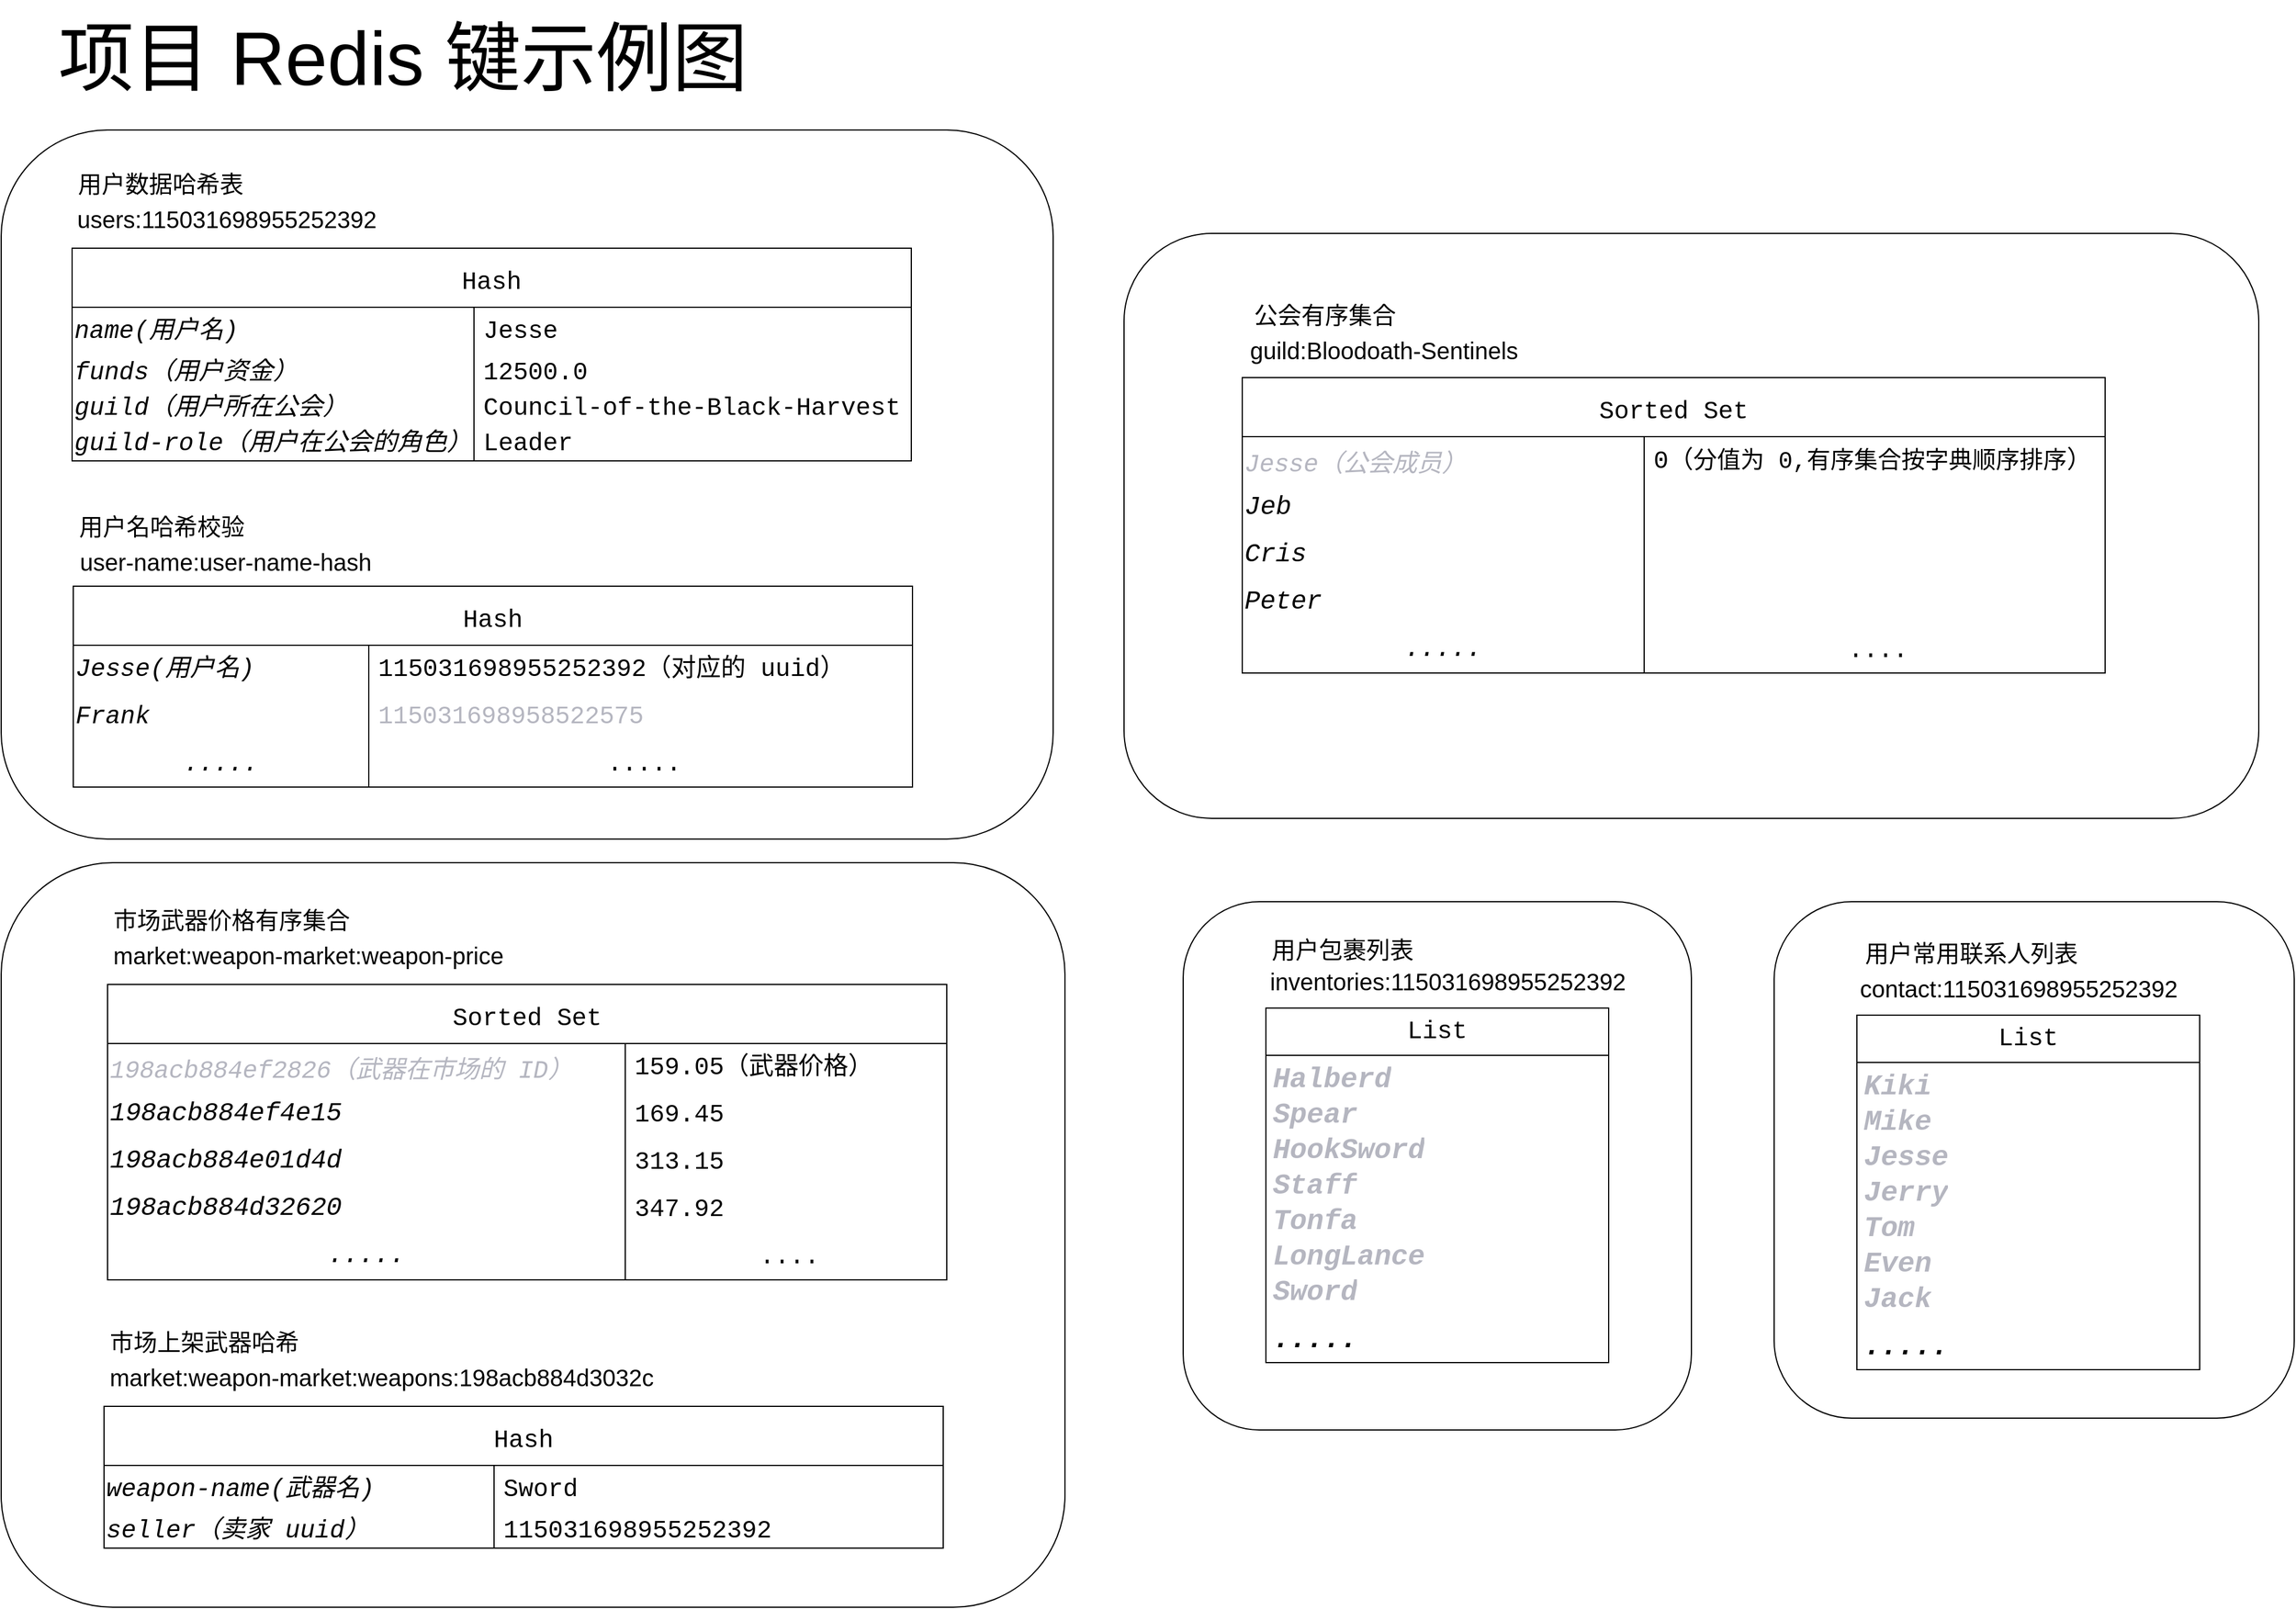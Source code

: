 <mxfile>
    <diagram id="uUU3kvaCH3wNbrKZMrSv" name="第 1 页">
        <mxGraphModel dx="2772" dy="1650" grid="1" gridSize="10" guides="1" tooltips="1" connect="1" arrows="1" fold="1" page="1" pageScale="1" pageWidth="827" pageHeight="1169" math="0" shadow="0">
            <root>
                <mxCell id="0"/>
                <mxCell id="1" parent="0"/>
                <mxCell id="138" value="" style="rounded=1;whiteSpace=wrap;html=1;" vertex="1" parent="1">
                    <mxGeometry x="1280" y="717.5" width="960" height="495" as="geometry"/>
                </mxCell>
                <mxCell id="91" value="" style="rounded=1;whiteSpace=wrap;html=1;" parent="1" vertex="1">
                    <mxGeometry x="1330" y="1283" width="430" height="447" as="geometry"/>
                </mxCell>
                <mxCell id="85" value="" style="rounded=1;whiteSpace=wrap;html=1;" parent="1" vertex="1">
                    <mxGeometry x="330" y="1250" width="900" height="630" as="geometry"/>
                </mxCell>
                <mxCell id="84" value="" style="rounded=1;whiteSpace=wrap;html=1;" parent="1" vertex="1">
                    <mxGeometry x="330" y="630" width="890" height="600" as="geometry"/>
                </mxCell>
                <mxCell id="2" value="&amp;nbsp;" style="text;html=1;align=center;verticalAlign=middle;whiteSpace=wrap;rounded=0;" parent="1" vertex="1">
                    <mxGeometry x="510" y="610" width="60" height="30" as="geometry"/>
                </mxCell>
                <mxCell id="3" value="&lt;font style=&quot;font-size: 64px;&quot;&gt;项目 Redis 键示例图&lt;/font&gt;" style="text;html=1;align=center;verticalAlign=middle;whiteSpace=wrap;rounded=0;" parent="1" vertex="1">
                    <mxGeometry x="360" y="520" width="620" height="100" as="geometry"/>
                </mxCell>
                <mxCell id="5" value="Hash" style="shape=table;startSize=50;container=1;collapsible=0;childLayout=tableLayout;fixedRows=1;rowLines=0;fontStyle=0;strokeColor=default;fontSize=21;shadow=0;swimlaneFillColor=none;fontFamily=Courier New;" parent="1" vertex="1">
                    <mxGeometry x="390" y="730" width="710" height="180" as="geometry"/>
                </mxCell>
                <mxCell id="6" value="" style="shape=tableRow;horizontal=0;startSize=0;swimlaneHead=0;swimlaneBody=0;top=0;left=0;bottom=0;right=0;collapsible=0;dropTarget=0;fillColor=none;points=[[0,0.5],[1,0.5]];portConstraint=eastwest;strokeColor=inherit;fontSize=21;shadow=0;swimlaneFillColor=none;fontFamily=Courier New;" parent="5" vertex="1">
                    <mxGeometry y="50" width="710" height="40" as="geometry"/>
                </mxCell>
                <mxCell id="7" value="name(用户名)" style="shape=partialRectangle;html=1;whiteSpace=wrap;connectable=0;fillColor=none;top=0;left=0;bottom=0;right=0;overflow=hidden;pointerEvents=1;strokeColor=inherit;fontSize=21;shadow=0;swimlaneFillColor=none;fontFamily=Courier New;align=left;fontStyle=2" parent="6" vertex="1">
                    <mxGeometry width="340" height="40" as="geometry">
                        <mxRectangle width="340" height="40" as="alternateBounds"/>
                    </mxGeometry>
                </mxCell>
                <mxCell id="8" value="Jesse" style="shape=partialRectangle;html=1;whiteSpace=wrap;connectable=0;fillColor=none;top=0;left=0;bottom=0;right=0;align=left;spacingLeft=6;overflow=hidden;strokeColor=inherit;fontSize=21;shadow=0;swimlaneFillColor=none;fontFamily=Courier New;" parent="6" vertex="1">
                    <mxGeometry x="340" width="370" height="40" as="geometry">
                        <mxRectangle width="370" height="40" as="alternateBounds"/>
                    </mxGeometry>
                </mxCell>
                <mxCell id="9" value="" style="shape=tableRow;horizontal=0;startSize=0;swimlaneHead=0;swimlaneBody=0;top=0;left=0;bottom=0;right=0;collapsible=0;dropTarget=0;fillColor=none;points=[[0,0.5],[1,0.5]];portConstraint=eastwest;strokeColor=inherit;fontSize=21;shadow=0;swimlaneFillColor=none;fontFamily=Courier New;" parent="5" vertex="1">
                    <mxGeometry y="90" width="710" height="30" as="geometry"/>
                </mxCell>
                <mxCell id="10" value="funds（用户资金）" style="shape=partialRectangle;html=1;whiteSpace=wrap;connectable=0;fillColor=none;top=0;left=0;bottom=0;right=0;overflow=hidden;strokeColor=inherit;fontSize=21;shadow=0;swimlaneFillColor=none;fontFamily=Courier New;align=left;fontStyle=2" parent="9" vertex="1">
                    <mxGeometry width="340" height="30" as="geometry">
                        <mxRectangle width="340" height="30" as="alternateBounds"/>
                    </mxGeometry>
                </mxCell>
                <mxCell id="11" value="12500.0" style="shape=partialRectangle;html=1;whiteSpace=wrap;connectable=0;fillColor=none;top=0;left=0;bottom=0;right=0;align=left;spacingLeft=6;overflow=hidden;strokeColor=inherit;fontSize=21;shadow=0;swimlaneFillColor=none;fontFamily=Courier New;" parent="9" vertex="1">
                    <mxGeometry x="340" width="370" height="30" as="geometry">
                        <mxRectangle width="370" height="30" as="alternateBounds"/>
                    </mxGeometry>
                </mxCell>
                <mxCell id="12" value="" style="shape=tableRow;horizontal=0;startSize=0;swimlaneHead=0;swimlaneBody=0;top=0;left=0;bottom=0;right=0;collapsible=0;dropTarget=0;fillColor=none;points=[[0,0.5],[1,0.5]];portConstraint=eastwest;strokeColor=inherit;fontSize=21;shadow=0;swimlaneFillColor=none;fontFamily=Courier New;" parent="5" vertex="1">
                    <mxGeometry y="120" width="710" height="30" as="geometry"/>
                </mxCell>
                <mxCell id="13" value="guild（用户所在公会）" style="shape=partialRectangle;html=1;whiteSpace=wrap;connectable=0;fillColor=none;top=0;left=0;bottom=0;right=0;overflow=hidden;strokeColor=inherit;fontSize=21;shadow=0;swimlaneFillColor=none;fontFamily=Courier New;align=left;fontStyle=2" parent="12" vertex="1">
                    <mxGeometry width="340" height="30" as="geometry">
                        <mxRectangle width="340" height="30" as="alternateBounds"/>
                    </mxGeometry>
                </mxCell>
                <mxCell id="14" value="Council-of-the-Black-Harvest" style="shape=partialRectangle;html=1;whiteSpace=wrap;connectable=0;fillColor=none;top=0;left=0;bottom=0;right=0;align=left;spacingLeft=6;overflow=hidden;strokeColor=inherit;fontSize=21;shadow=0;swimlaneFillColor=none;fontFamily=Courier New;" parent="12" vertex="1">
                    <mxGeometry x="340" width="370" height="30" as="geometry">
                        <mxRectangle width="370" height="30" as="alternateBounds"/>
                    </mxGeometry>
                </mxCell>
                <mxCell id="30" value="" style="shape=tableRow;horizontal=0;startSize=0;swimlaneHead=0;swimlaneBody=0;top=0;left=0;bottom=0;right=0;collapsible=0;dropTarget=0;fillColor=none;points=[[0,0.5],[1,0.5]];portConstraint=eastwest;strokeColor=inherit;fontSize=21;shadow=0;swimlaneFillColor=none;fontFamily=Courier New;" parent="5" vertex="1">
                    <mxGeometry y="150" width="710" height="30" as="geometry"/>
                </mxCell>
                <mxCell id="31" value="guild-role（用户在公会的角色）" style="shape=partialRectangle;html=1;whiteSpace=wrap;connectable=0;fillColor=none;top=0;left=0;bottom=0;right=0;overflow=hidden;strokeColor=inherit;fontSize=21;shadow=0;swimlaneFillColor=none;fontFamily=Courier New;align=left;fontStyle=2" parent="30" vertex="1">
                    <mxGeometry width="340" height="30" as="geometry">
                        <mxRectangle width="340" height="30" as="alternateBounds"/>
                    </mxGeometry>
                </mxCell>
                <mxCell id="32" value="Leader" style="shape=partialRectangle;html=1;whiteSpace=wrap;connectable=0;fillColor=none;top=0;left=0;bottom=0;right=0;align=left;spacingLeft=6;overflow=hidden;strokeColor=inherit;fontSize=21;shadow=0;swimlaneFillColor=none;fontFamily=Courier New;" parent="30" vertex="1">
                    <mxGeometry x="340" width="370" height="30" as="geometry">
                        <mxRectangle width="370" height="30" as="alternateBounds"/>
                    </mxGeometry>
                </mxCell>
                <mxCell id="15" value="&lt;font&gt;users:115031698955252392&lt;/font&gt;" style="text;html=1;align=center;verticalAlign=middle;whiteSpace=wrap;rounded=0;labelBackgroundColor=none;fontColor=light-dark(#000000,#FFFFFF);fontSize=20;" parent="1" vertex="1">
                    <mxGeometry x="391" y="690" width="260" height="30" as="geometry"/>
                </mxCell>
                <mxCell id="33" value="&lt;font&gt;用户数据哈希表&lt;/font&gt;" style="text;html=1;align=center;verticalAlign=middle;whiteSpace=wrap;rounded=0;labelBackgroundColor=none;fontColor=light-dark(#000000,#FFFFFF);fontSize=20;" parent="1" vertex="1">
                    <mxGeometry x="390" y="660" width="150" height="30" as="geometry"/>
                </mxCell>
                <mxCell id="34" value="&lt;font&gt;用户名哈希校验&lt;/font&gt;" style="text;html=1;align=center;verticalAlign=middle;whiteSpace=wrap;rounded=0;labelBackgroundColor=none;fontColor=light-dark(#000000,#FFFFFF);fontSize=20;" parent="1" vertex="1">
                    <mxGeometry x="391" y="950" width="150" height="30" as="geometry"/>
                </mxCell>
                <mxCell id="35" value="&lt;font&gt;user-name:user-name-hash&lt;/font&gt;" style="text;html=1;align=center;verticalAlign=middle;whiteSpace=wrap;rounded=0;labelBackgroundColor=none;fontColor=light-dark(#000000,#FFFFFF);fontSize=20;" parent="1" vertex="1">
                    <mxGeometry x="390" y="980" width="260" height="30" as="geometry"/>
                </mxCell>
                <mxCell id="36" value="Hash" style="shape=table;startSize=50;container=1;collapsible=0;childLayout=tableLayout;fixedRows=1;rowLines=0;fontStyle=0;strokeColor=default;fontSize=21;shadow=0;swimlaneFillColor=none;fontFamily=Courier New;" parent="1" vertex="1">
                    <mxGeometry x="391" y="1016" width="710" height="170" as="geometry"/>
                </mxCell>
                <mxCell id="37" value="" style="shape=tableRow;horizontal=0;startSize=0;swimlaneHead=0;swimlaneBody=0;top=0;left=0;bottom=0;right=0;collapsible=0;dropTarget=0;fillColor=none;points=[[0,0.5],[1,0.5]];portConstraint=eastwest;strokeColor=inherit;fontSize=21;shadow=0;swimlaneFillColor=none;fontFamily=Courier New;" parent="36" vertex="1">
                    <mxGeometry y="50" width="710" height="40" as="geometry"/>
                </mxCell>
                <mxCell id="38" value="Jesse(用户名)" style="shape=partialRectangle;html=1;whiteSpace=wrap;connectable=0;fillColor=none;top=0;left=0;bottom=0;right=0;overflow=hidden;pointerEvents=1;strokeColor=inherit;fontSize=21;shadow=0;swimlaneFillColor=none;fontFamily=Courier New;align=left;fontStyle=2" parent="37" vertex="1">
                    <mxGeometry width="250" height="40" as="geometry">
                        <mxRectangle width="250" height="40" as="alternateBounds"/>
                    </mxGeometry>
                </mxCell>
                <mxCell id="39" value="115031698955252392（对应的 uuid）" style="shape=partialRectangle;html=1;whiteSpace=wrap;connectable=0;fillColor=none;top=0;left=0;bottom=0;right=0;align=left;spacingLeft=6;overflow=hidden;strokeColor=inherit;fontSize=21;shadow=0;swimlaneFillColor=none;fontFamily=Courier New;" parent="37" vertex="1">
                    <mxGeometry x="250" width="460" height="40" as="geometry">
                        <mxRectangle width="460" height="40" as="alternateBounds"/>
                    </mxGeometry>
                </mxCell>
                <mxCell id="111" value="" style="shape=tableRow;horizontal=0;startSize=0;swimlaneHead=0;swimlaneBody=0;top=0;left=0;bottom=0;right=0;collapsible=0;dropTarget=0;fillColor=none;points=[[0,0.5],[1,0.5]];portConstraint=eastwest;strokeColor=inherit;fontSize=21;shadow=0;swimlaneFillColor=none;fontFamily=Courier New;" parent="36" vertex="1">
                    <mxGeometry y="90" width="710" height="40" as="geometry"/>
                </mxCell>
                <mxCell id="112" value="Frank" style="shape=partialRectangle;html=1;whiteSpace=wrap;connectable=0;fillColor=none;top=0;left=0;bottom=0;right=0;overflow=hidden;pointerEvents=1;strokeColor=inherit;fontSize=21;shadow=0;swimlaneFillColor=none;fontFamily=Courier New;align=left;fontStyle=2" parent="111" vertex="1">
                    <mxGeometry width="250" height="40" as="geometry">
                        <mxRectangle width="250" height="40" as="alternateBounds"/>
                    </mxGeometry>
                </mxCell>
                <mxCell id="113" value="&lt;span style=&quot;letter-spacing: -0.13px; text-wrap-mode: nowrap;&quot;&gt;&lt;font style=&quot;color: light-dark(rgb(181, 182, 192), rgb(255, 255, 255));&quot;&gt;115031698958522575&lt;/font&gt;&lt;/span&gt;" style="shape=partialRectangle;html=1;whiteSpace=wrap;connectable=0;fillColor=none;top=0;left=0;bottom=0;right=0;align=left;spacingLeft=6;overflow=hidden;strokeColor=inherit;fontSize=21;shadow=0;swimlaneFillColor=none;fontFamily=Courier New;" parent="111" vertex="1">
                    <mxGeometry x="250" width="460" height="40" as="geometry">
                        <mxRectangle width="460" height="40" as="alternateBounds"/>
                    </mxGeometry>
                </mxCell>
                <mxCell id="114" value="" style="shape=tableRow;horizontal=0;startSize=0;swimlaneHead=0;swimlaneBody=0;top=0;left=0;bottom=0;right=0;collapsible=0;dropTarget=0;fillColor=none;points=[[0,0.5],[1,0.5]];portConstraint=eastwest;strokeColor=inherit;fontSize=21;shadow=0;swimlaneFillColor=none;fontFamily=Courier New;" parent="36" vertex="1">
                    <mxGeometry y="130" width="710" height="40" as="geometry"/>
                </mxCell>
                <mxCell id="115" value="....." style="shape=partialRectangle;html=1;whiteSpace=wrap;connectable=0;fillColor=none;top=0;left=0;bottom=0;right=0;overflow=hidden;pointerEvents=1;strokeColor=inherit;fontSize=21;shadow=0;swimlaneFillColor=none;fontFamily=Courier New;align=center;fontStyle=2" parent="114" vertex="1">
                    <mxGeometry width="250" height="40" as="geometry">
                        <mxRectangle width="250" height="40" as="alternateBounds"/>
                    </mxGeometry>
                </mxCell>
                <mxCell id="116" value="&lt;span style=&quot;letter-spacing: -0.13px; text-wrap-mode: nowrap;&quot;&gt;.....&lt;/span&gt;" style="shape=partialRectangle;html=1;whiteSpace=wrap;connectable=0;fillColor=none;top=0;left=0;bottom=0;right=0;align=center;spacingLeft=6;overflow=hidden;strokeColor=inherit;fontSize=21;shadow=0;swimlaneFillColor=none;fontFamily=Courier New;" parent="114" vertex="1">
                    <mxGeometry x="250" width="460" height="40" as="geometry">
                        <mxRectangle width="460" height="40" as="alternateBounds"/>
                    </mxGeometry>
                </mxCell>
                <mxCell id="49" value="&lt;font&gt;市场武器价格有序集合&lt;/font&gt;" style="text;html=1;align=center;verticalAlign=middle;whiteSpace=wrap;rounded=0;fontSize=20;" parent="1" vertex="1">
                    <mxGeometry x="420" y="1283" width="210" height="30" as="geometry"/>
                </mxCell>
                <mxCell id="50" value="Sorted Set" style="shape=table;startSize=50;container=1;collapsible=0;childLayout=tableLayout;fixedRows=1;rowLines=0;fontStyle=0;strokeColor=default;fontSize=21;shadow=0;swimlaneFillColor=none;fontFamily=Courier New;" parent="1" vertex="1">
                    <mxGeometry x="420" y="1353" width="710" height="250" as="geometry"/>
                </mxCell>
                <mxCell id="51" value="" style="shape=tableRow;horizontal=0;startSize=0;swimlaneHead=0;swimlaneBody=0;top=0;left=0;bottom=0;right=0;collapsible=0;dropTarget=0;fillColor=none;points=[[0,0.5],[1,0.5]];portConstraint=eastwest;strokeColor=inherit;fontSize=21;shadow=0;swimlaneFillColor=none;fontFamily=Courier New;fontColor=light-dark(#000000,#FFFFFF);" parent="50" vertex="1">
                    <mxGeometry y="50" width="710" height="40" as="geometry"/>
                </mxCell>
                <mxCell id="52" value="&lt;span style=&quot;letter-spacing: -0.13px; white-space-collapse: break-spaces;&quot;&gt;&lt;font face=&quot;Courier New&quot; style=&quot;line-height: 200%; color: light-dark(rgb(181, 182, 192), rgb(255, 255, 255));&quot;&gt;198acb884ef2826（武器在市场的 ID）&lt;/font&gt;&lt;/span&gt;" style="shape=partialRectangle;html=1;whiteSpace=wrap;connectable=0;fillColor=none;top=0;left=0;bottom=0;right=0;overflow=hidden;pointerEvents=1;strokeColor=inherit;fontSize=21;shadow=0;swimlaneFillColor=none;fontFamily=Courier New;align=left;fontStyle=2" parent="51" vertex="1">
                    <mxGeometry width="438" height="40" as="geometry">
                        <mxRectangle width="438" height="40" as="alternateBounds"/>
                    </mxGeometry>
                </mxCell>
                <mxCell id="53" value="159.05（武器价格）" style="shape=partialRectangle;html=1;whiteSpace=wrap;connectable=0;fillColor=none;top=0;left=0;bottom=0;right=0;align=left;spacingLeft=6;overflow=hidden;strokeColor=inherit;fontSize=21;shadow=0;swimlaneFillColor=none;fontFamily=Courier New;" parent="51" vertex="1">
                    <mxGeometry x="438" width="272" height="40" as="geometry">
                        <mxRectangle width="272" height="40" as="alternateBounds"/>
                    </mxGeometry>
                </mxCell>
                <mxCell id="55" value="" style="shape=tableRow;horizontal=0;startSize=0;swimlaneHead=0;swimlaneBody=0;top=0;left=0;bottom=0;right=0;collapsible=0;dropTarget=0;fillColor=none;points=[[0,0.5],[1,0.5]];portConstraint=eastwest;strokeColor=inherit;fontSize=21;shadow=0;swimlaneFillColor=none;fontFamily=Courier New;" parent="50" vertex="1">
                    <mxGeometry y="90" width="710" height="40" as="geometry"/>
                </mxCell>
                <mxCell id="56" value="&lt;span style=&quot;letter-spacing: -0.13px; text-wrap-mode: nowrap;&quot;&gt;&lt;font style=&quot;color: light-dark(rgb(0, 0, 0), rgb(255, 255, 255));&quot;&gt;198acb884ef4e15&lt;/font&gt;&lt;/span&gt;" style="shape=partialRectangle;html=1;whiteSpace=wrap;connectable=0;fillColor=none;top=0;left=0;bottom=0;right=0;overflow=hidden;pointerEvents=1;strokeColor=inherit;fontSize=22;shadow=0;swimlaneFillColor=none;fontFamily=Courier New;align=left;fontStyle=2;fontColor=light-dark(#000000,#FFFFFF);labelBackgroundColor=none;" parent="55" vertex="1">
                    <mxGeometry width="438" height="40" as="geometry">
                        <mxRectangle width="438" height="40" as="alternateBounds"/>
                    </mxGeometry>
                </mxCell>
                <mxCell id="57" value="169.45" style="shape=partialRectangle;html=1;whiteSpace=wrap;connectable=0;fillColor=none;top=0;left=0;bottom=0;right=0;align=left;spacingLeft=6;overflow=hidden;strokeColor=inherit;fontSize=21;shadow=0;swimlaneFillColor=none;fontFamily=Courier New;" parent="55" vertex="1">
                    <mxGeometry x="438" width="272" height="40" as="geometry">
                        <mxRectangle width="272" height="40" as="alternateBounds"/>
                    </mxGeometry>
                </mxCell>
                <mxCell id="58" value="" style="shape=tableRow;horizontal=0;startSize=0;swimlaneHead=0;swimlaneBody=0;top=0;left=0;bottom=0;right=0;collapsible=0;dropTarget=0;fillColor=none;points=[[0,0.5],[1,0.5]];portConstraint=eastwest;strokeColor=inherit;fontSize=21;shadow=0;swimlaneFillColor=none;fontFamily=Courier New;" parent="50" vertex="1">
                    <mxGeometry y="130" width="710" height="40" as="geometry"/>
                </mxCell>
                <mxCell id="59" value="&lt;span style=&quot;letter-spacing: -0.13px; white-space-collapse: break-spaces;&quot;&gt;&lt;font style=&quot;color: light-dark(rgb(0, 0, 0), rgb(255, 255, 255));&quot;&gt;198acb884e01d4d&lt;/font&gt;&lt;/span&gt;" style="shape=partialRectangle;html=1;whiteSpace=wrap;connectable=0;fillColor=none;top=0;left=0;bottom=0;right=0;overflow=hidden;pointerEvents=1;strokeColor=inherit;fontSize=22;shadow=0;swimlaneFillColor=none;fontFamily=Courier New;align=left;fontStyle=2;fontColor=light-dark(#000000,#FFFFFF);labelBackgroundColor=none;" parent="58" vertex="1">
                    <mxGeometry width="438" height="40" as="geometry">
                        <mxRectangle width="438" height="40" as="alternateBounds"/>
                    </mxGeometry>
                </mxCell>
                <mxCell id="60" value="313.15" style="shape=partialRectangle;html=1;whiteSpace=wrap;connectable=0;fillColor=none;top=0;left=0;bottom=0;right=0;align=left;spacingLeft=6;overflow=hidden;strokeColor=inherit;fontSize=21;shadow=0;swimlaneFillColor=none;fontFamily=Courier New;" parent="58" vertex="1">
                    <mxGeometry x="438" width="272" height="40" as="geometry">
                        <mxRectangle width="272" height="40" as="alternateBounds"/>
                    </mxGeometry>
                </mxCell>
                <mxCell id="61" value="" style="shape=tableRow;horizontal=0;startSize=0;swimlaneHead=0;swimlaneBody=0;top=0;left=0;bottom=0;right=0;collapsible=0;dropTarget=0;fillColor=none;points=[[0,0.5],[1,0.5]];portConstraint=eastwest;strokeColor=inherit;fontSize=21;shadow=0;swimlaneFillColor=none;fontFamily=Courier New;" parent="50" vertex="1">
                    <mxGeometry y="170" width="710" height="40" as="geometry"/>
                </mxCell>
                <mxCell id="62" value="&lt;span style=&quot;letter-spacing: -0.13px; text-wrap-mode: nowrap;&quot;&gt;&lt;font style=&quot;color: light-dark(rgb(0, 0, 0), rgb(255, 255, 255));&quot;&gt;198acb884d32620&lt;/font&gt;&lt;/span&gt;" style="shape=partialRectangle;html=1;whiteSpace=wrap;connectable=0;fillColor=none;top=0;left=0;bottom=0;right=0;overflow=hidden;pointerEvents=1;strokeColor=inherit;fontSize=22;shadow=0;swimlaneFillColor=none;fontFamily=Courier New;align=left;fontStyle=2;fontColor=light-dark(#000000,#FFFFFF);labelBackgroundColor=none;" parent="61" vertex="1">
                    <mxGeometry width="438" height="40" as="geometry">
                        <mxRectangle width="438" height="40" as="alternateBounds"/>
                    </mxGeometry>
                </mxCell>
                <mxCell id="63" value="347.92" style="shape=partialRectangle;html=1;whiteSpace=wrap;connectable=0;fillColor=none;top=0;left=0;bottom=0;right=0;align=left;spacingLeft=6;overflow=hidden;strokeColor=inherit;fontSize=21;shadow=0;swimlaneFillColor=none;fontFamily=Courier New;" parent="61" vertex="1">
                    <mxGeometry x="438" width="272" height="40" as="geometry">
                        <mxRectangle width="272" height="40" as="alternateBounds"/>
                    </mxGeometry>
                </mxCell>
                <mxCell id="106" value="" style="shape=tableRow;horizontal=0;startSize=0;swimlaneHead=0;swimlaneBody=0;top=0;left=0;bottom=0;right=0;collapsible=0;dropTarget=0;fillColor=none;points=[[0,0.5],[1,0.5]];portConstraint=eastwest;strokeColor=inherit;fontSize=21;shadow=0;swimlaneFillColor=none;fontFamily=Courier New;" parent="50" vertex="1">
                    <mxGeometry y="210" width="710" height="40" as="geometry"/>
                </mxCell>
                <mxCell id="107" value="&lt;span style=&quot;letter-spacing: -0.13px; text-wrap-mode: nowrap;&quot;&gt;.....&lt;/span&gt;" style="shape=partialRectangle;html=1;whiteSpace=wrap;connectable=0;fillColor=none;top=0;left=0;bottom=0;right=0;overflow=hidden;pointerEvents=1;strokeColor=inherit;fontSize=22;shadow=0;swimlaneFillColor=none;fontFamily=Courier New;align=center;fontStyle=2;fontColor=light-dark(#000000,#FFFFFF);labelBackgroundColor=none;" parent="106" vertex="1">
                    <mxGeometry width="438" height="40" as="geometry">
                        <mxRectangle width="438" height="40" as="alternateBounds"/>
                    </mxGeometry>
                </mxCell>
                <mxCell id="108" value="...." style="shape=partialRectangle;html=1;whiteSpace=wrap;connectable=0;fillColor=none;top=0;left=0;bottom=0;right=0;align=center;spacingLeft=6;overflow=hidden;strokeColor=inherit;fontSize=21;shadow=0;swimlaneFillColor=none;fontFamily=Courier New;" parent="106" vertex="1">
                    <mxGeometry x="438" width="272" height="40" as="geometry">
                        <mxRectangle width="272" height="40" as="alternateBounds"/>
                    </mxGeometry>
                </mxCell>
                <mxCell id="54" value="&lt;font&gt;market:weapon-market:weapon-price&lt;/font&gt;" style="text;html=1;align=center;verticalAlign=middle;whiteSpace=wrap;rounded=0;fontSize=20;" parent="1" vertex="1">
                    <mxGeometry x="420" y="1313" width="340" height="30" as="geometry"/>
                </mxCell>
                <mxCell id="64" value="&lt;font&gt;市场上架武器哈希&lt;/font&gt;" style="text;html=1;align=center;verticalAlign=middle;whiteSpace=wrap;rounded=0;fontSize=20;" parent="1" vertex="1">
                    <mxGeometry x="417" y="1640" width="170" height="30" as="geometry"/>
                </mxCell>
                <mxCell id="65" value="&lt;font style=&quot;font-size: 20px;&quot;&gt;market:weapon-market:weapons:198acb884d3032c&lt;/font&gt;" style="text;html=1;align=center;verticalAlign=middle;whiteSpace=wrap;rounded=0;" parent="1" vertex="1">
                    <mxGeometry x="417" y="1670" width="470" height="30" as="geometry"/>
                </mxCell>
                <mxCell id="66" value="Hash" style="shape=table;startSize=50;container=1;collapsible=0;childLayout=tableLayout;fixedRows=1;rowLines=0;fontStyle=0;strokeColor=default;fontSize=21;shadow=0;swimlaneFillColor=none;fontFamily=Courier New;" parent="1" vertex="1">
                    <mxGeometry x="417" y="1710" width="710" height="120" as="geometry"/>
                </mxCell>
                <mxCell id="67" value="" style="shape=tableRow;horizontal=0;startSize=0;swimlaneHead=0;swimlaneBody=0;top=0;left=0;bottom=0;right=0;collapsible=0;dropTarget=0;fillColor=none;points=[[0,0.5],[1,0.5]];portConstraint=eastwest;strokeColor=inherit;fontSize=21;shadow=0;swimlaneFillColor=none;fontFamily=Courier New;" parent="66" vertex="1">
                    <mxGeometry y="50" width="710" height="40" as="geometry"/>
                </mxCell>
                <mxCell id="68" value="weapon-name(武器名)" style="shape=partialRectangle;html=1;whiteSpace=wrap;connectable=0;fillColor=none;top=0;left=0;bottom=0;right=0;overflow=hidden;pointerEvents=1;strokeColor=inherit;fontSize=21;shadow=0;swimlaneFillColor=none;fontFamily=Courier New;align=left;fontStyle=2" parent="67" vertex="1">
                    <mxGeometry width="330" height="40" as="geometry">
                        <mxRectangle width="330" height="40" as="alternateBounds"/>
                    </mxGeometry>
                </mxCell>
                <mxCell id="69" value="Sword" style="shape=partialRectangle;html=1;whiteSpace=wrap;connectable=0;fillColor=none;top=0;left=0;bottom=0;right=0;align=left;spacingLeft=6;overflow=hidden;strokeColor=inherit;fontSize=21;shadow=0;swimlaneFillColor=none;fontFamily=Courier New;" parent="67" vertex="1">
                    <mxGeometry x="330" width="380" height="40" as="geometry">
                        <mxRectangle width="380" height="40" as="alternateBounds"/>
                    </mxGeometry>
                </mxCell>
                <mxCell id="70" value="" style="shape=tableRow;horizontal=0;startSize=0;swimlaneHead=0;swimlaneBody=0;top=0;left=0;bottom=0;right=0;collapsible=0;dropTarget=0;fillColor=none;points=[[0,0.5],[1,0.5]];portConstraint=eastwest;strokeColor=inherit;fontSize=21;shadow=0;swimlaneFillColor=none;fontFamily=Courier New;" parent="66" vertex="1">
                    <mxGeometry y="90" width="710" height="30" as="geometry"/>
                </mxCell>
                <mxCell id="71" value="seller（卖家 uuid）" style="shape=partialRectangle;html=1;whiteSpace=wrap;connectable=0;fillColor=none;top=0;left=0;bottom=0;right=0;overflow=hidden;strokeColor=inherit;fontSize=21;shadow=0;swimlaneFillColor=none;fontFamily=Courier New;align=left;fontStyle=2" parent="70" vertex="1">
                    <mxGeometry width="330" height="30" as="geometry">
                        <mxRectangle width="330" height="30" as="alternateBounds"/>
                    </mxGeometry>
                </mxCell>
                <mxCell id="72" value="115031698955252392" style="shape=partialRectangle;html=1;whiteSpace=wrap;connectable=0;fillColor=none;top=0;left=0;bottom=0;right=0;align=left;spacingLeft=6;overflow=hidden;strokeColor=inherit;fontSize=21;shadow=0;swimlaneFillColor=none;fontFamily=Courier New;" parent="70" vertex="1">
                    <mxGeometry x="330" width="380" height="30" as="geometry">
                        <mxRectangle width="380" height="30" as="alternateBounds"/>
                    </mxGeometry>
                </mxCell>
                <mxCell id="79" value="List" style="swimlane;fontStyle=0;childLayout=stackLayout;horizontal=1;startSize=40;horizontalStack=0;resizeParent=1;resizeParentMax=0;resizeLast=0;collapsible=1;marginBottom=0;align=center;fontSize=21;fontColor=light-dark(#000000,#FFFFFF);fontFamily=Courier New;strokeColor=default;spacing=2;spacingBottom=8;" parent="1" vertex="1">
                    <mxGeometry x="1400" y="1373" width="290" height="300" as="geometry">
                        <mxRectangle x="1120" y="250" width="90" height="40" as="alternateBounds"/>
                    </mxGeometry>
                </mxCell>
                <mxCell id="80" value="&lt;span style=&quot;letter-spacing: -0.13px; text-wrap-mode: nowrap;&quot;&gt;&lt;font style=&quot;color: light-dark(rgb(181, 182, 192), rgb(255, 255, 255));&quot;&gt;Halberd&lt;/font&gt;&lt;/span&gt;" style="text;strokeColor=none;fillColor=none;spacingLeft=4;spacingRight=4;overflow=hidden;rotatable=0;points=[[0,0.5],[1,0.5]];portConstraint=eastwest;fontSize=24;whiteSpace=wrap;html=1;fontFamily=Courier New;fontStyle=3;labelBackgroundColor=none;align=left;labelBorderColor=none;" parent="79" vertex="1">
                    <mxGeometry y="40" width="290" height="30" as="geometry"/>
                </mxCell>
                <mxCell id="81" value="&lt;span style=&quot;letter-spacing: -0.13px; text-wrap-mode: nowrap;&quot;&gt;&lt;font style=&quot;color: light-dark(rgb(181, 182, 192), rgb(255, 255, 255));&quot;&gt;Spear&lt;/font&gt;&lt;/span&gt;" style="text;strokeColor=none;fillColor=none;spacingLeft=4;spacingRight=4;overflow=hidden;rotatable=0;points=[[0,0.5],[1,0.5]];portConstraint=eastwest;fontSize=24;whiteSpace=wrap;html=1;fontFamily=Courier New;fontStyle=3;labelBackgroundColor=default;align=left;labelBorderColor=none;" parent="79" vertex="1">
                    <mxGeometry y="70" width="290" height="30" as="geometry"/>
                </mxCell>
                <mxCell id="82" value="&lt;span style=&quot;letter-spacing: -0.13px; text-wrap-mode: nowrap;&quot;&gt;&lt;font style=&quot;color: light-dark(rgb(181, 182, 192), rgb(255, 255, 255));&quot;&gt;HookSword&lt;/font&gt;&lt;/span&gt;" style="text;strokeColor=none;fillColor=none;spacingLeft=4;spacingRight=4;overflow=hidden;rotatable=0;points=[[0,0.5],[1,0.5]];portConstraint=eastwest;fontSize=24;whiteSpace=wrap;html=1;fontFamily=Courier New;fontStyle=3;labelBackgroundColor=none;align=left;labelBorderColor=none;" parent="79" vertex="1">
                    <mxGeometry y="100" width="290" height="30" as="geometry"/>
                </mxCell>
                <mxCell id="87" value="&lt;span style=&quot;letter-spacing: -0.13px; text-wrap-mode: nowrap;&quot;&gt;&lt;font style=&quot;color: light-dark(rgb(181, 182, 192), rgb(255, 255, 255));&quot;&gt;Staff&lt;/font&gt;&lt;/span&gt;" style="text;strokeColor=none;fillColor=none;spacingLeft=4;spacingRight=4;overflow=hidden;rotatable=0;points=[[0,0.5],[1,0.5]];portConstraint=eastwest;fontSize=24;whiteSpace=wrap;html=1;fontFamily=Courier New;fontStyle=3;labelBackgroundColor=default;align=left;labelBorderColor=none;" parent="79" vertex="1">
                    <mxGeometry y="130" width="290" height="30" as="geometry"/>
                </mxCell>
                <mxCell id="88" value="&lt;span style=&quot;letter-spacing: -0.13px; text-wrap-mode: nowrap;&quot;&gt;&lt;font style=&quot;color: light-dark(rgb(181, 182, 192), rgb(255, 255, 255));&quot;&gt;Tonfa&lt;/font&gt;&lt;/span&gt;" style="text;strokeColor=none;fillColor=none;spacingLeft=4;spacingRight=4;overflow=hidden;rotatable=0;points=[[0,0.5],[1,0.5]];portConstraint=eastwest;fontSize=24;whiteSpace=wrap;html=1;fontFamily=Courier New;fontStyle=3;labelBackgroundColor=default;align=left;labelBorderColor=none;" parent="79" vertex="1">
                    <mxGeometry y="160" width="290" height="30" as="geometry"/>
                </mxCell>
                <mxCell id="89" value="&lt;span style=&quot;letter-spacing: -0.13px; text-wrap-mode: nowrap;&quot;&gt;&lt;font style=&quot;color: light-dark(rgb(181, 182, 192), rgb(255, 255, 255));&quot;&gt;LongLance&lt;/font&gt;&lt;/span&gt;" style="text;strokeColor=none;fillColor=none;spacingLeft=4;spacingRight=4;overflow=hidden;rotatable=0;points=[[0,0.5],[1,0.5]];portConstraint=eastwest;fontSize=24;whiteSpace=wrap;html=1;fontFamily=Courier New;fontStyle=3;labelBackgroundColor=default;align=left;labelBorderColor=none;" parent="79" vertex="1">
                    <mxGeometry y="190" width="290" height="30" as="geometry"/>
                </mxCell>
                <mxCell id="90" value="&lt;span style=&quot;letter-spacing: -0.13px; text-wrap-mode: nowrap;&quot;&gt;&lt;font style=&quot;color: light-dark(rgb(181, 182, 192), rgb(255, 255, 255));&quot;&gt;Sword&lt;/font&gt;&lt;/span&gt;" style="text;strokeColor=none;fillColor=none;spacingLeft=4;spacingRight=4;overflow=hidden;rotatable=0;points=[[0,0.5],[1,0.5]];portConstraint=eastwest;fontSize=24;whiteSpace=wrap;html=1;fontFamily=Courier New;fontStyle=3;labelBackgroundColor=default;align=left;labelBorderColor=none;spacing=2;spacingBottom=0;" parent="79" vertex="1">
                    <mxGeometry y="220" width="290" height="40" as="geometry"/>
                </mxCell>
                <mxCell id="117" value="&lt;span style=&quot;letter-spacing: -0.13px; text-wrap-mode: nowrap;&quot;&gt;.....&lt;/span&gt;" style="text;strokeColor=none;fillColor=none;spacingLeft=4;spacingRight=4;overflow=hidden;rotatable=0;points=[[0,0.5],[1,0.5]];portConstraint=eastwest;fontSize=24;whiteSpace=wrap;html=1;fontFamily=Courier New;fontStyle=3;labelBackgroundColor=default;align=left;labelBorderColor=none;spacing=2;spacingBottom=0;" parent="79" vertex="1">
                    <mxGeometry y="260" width="290" height="40" as="geometry"/>
                </mxCell>
                <mxCell id="83" value="&lt;font style=&quot;font-size: 20px;&quot;&gt;inventories:115031698955252392&lt;/font&gt;" style="text;html=1;align=center;verticalAlign=middle;whiteSpace=wrap;rounded=0;" parent="1" vertex="1">
                    <mxGeometry x="1399" y="1335" width="310" height="30" as="geometry"/>
                </mxCell>
                <mxCell id="86" value="&lt;font style=&quot;font-size: 20px;&quot;&gt;用户包裹列表&lt;/font&gt;" style="text;html=1;align=center;verticalAlign=middle;whiteSpace=wrap;rounded=0;" parent="1" vertex="1">
                    <mxGeometry x="1400" y="1308" width="130" height="30" as="geometry"/>
                </mxCell>
                <mxCell id="93" value="" style="rounded=1;whiteSpace=wrap;html=1;" parent="1" vertex="1">
                    <mxGeometry x="1830" y="1283" width="440" height="437" as="geometry"/>
                </mxCell>
                <mxCell id="94" value="List" style="swimlane;fontStyle=0;childLayout=stackLayout;horizontal=1;startSize=40;horizontalStack=0;resizeParent=1;resizeParentMax=0;resizeLast=0;collapsible=1;marginBottom=0;align=center;fontSize=21;fontColor=light-dark(#000000,#FFFFFF);fontFamily=Courier New;strokeColor=default;spacing=2;spacingBottom=8;" parent="1" vertex="1">
                    <mxGeometry x="1900" y="1379" width="290" height="300" as="geometry">
                        <mxRectangle x="1120" y="250" width="90" height="40" as="alternateBounds"/>
                    </mxGeometry>
                </mxCell>
                <mxCell id="95" value="&lt;span style=&quot;letter-spacing: -0.13px; text-wrap-mode: nowrap;&quot;&gt;&lt;font style=&quot;color: light-dark(rgb(181, 182, 192), rgb(255, 255, 255));&quot;&gt;Kiki&lt;/font&gt;&lt;/span&gt;" style="text;strokeColor=none;fillColor=none;spacingLeft=4;spacingRight=4;overflow=hidden;rotatable=0;points=[[0,0.5],[1,0.5]];portConstraint=eastwest;fontSize=24;whiteSpace=wrap;html=1;fontFamily=Courier New;fontStyle=3;labelBackgroundColor=none;align=left;labelBorderColor=none;" parent="94" vertex="1">
                    <mxGeometry y="40" width="290" height="30" as="geometry"/>
                </mxCell>
                <mxCell id="96" value="&lt;span style=&quot;letter-spacing: -0.13px; text-wrap-mode: nowrap;&quot;&gt;&lt;font style=&quot;color: light-dark(rgb(181, 182, 192), rgb(255, 255, 255));&quot;&gt;Mike&lt;/font&gt;&lt;/span&gt;" style="text;strokeColor=none;fillColor=none;spacingLeft=4;spacingRight=4;overflow=hidden;rotatable=0;points=[[0,0.5],[1,0.5]];portConstraint=eastwest;fontSize=24;whiteSpace=wrap;html=1;fontFamily=Courier New;fontStyle=3;labelBackgroundColor=default;align=left;labelBorderColor=none;" parent="94" vertex="1">
                    <mxGeometry y="70" width="290" height="30" as="geometry"/>
                </mxCell>
                <mxCell id="97" value="&lt;span style=&quot;letter-spacing: -0.13px; text-wrap-mode: nowrap;&quot;&gt;&lt;font style=&quot;color: light-dark(rgb(181, 182, 192), rgb(255, 255, 255));&quot;&gt;Jesse&lt;/font&gt;&lt;/span&gt;" style="text;strokeColor=none;fillColor=none;spacingLeft=4;spacingRight=4;overflow=hidden;rotatable=0;points=[[0,0.5],[1,0.5]];portConstraint=eastwest;fontSize=24;whiteSpace=wrap;html=1;fontFamily=Courier New;fontStyle=3;labelBackgroundColor=none;align=left;labelBorderColor=none;" parent="94" vertex="1">
                    <mxGeometry y="100" width="290" height="30" as="geometry"/>
                </mxCell>
                <mxCell id="98" value="&lt;span style=&quot;letter-spacing: -0.13px; text-wrap-mode: nowrap;&quot;&gt;&lt;font style=&quot;color: light-dark(rgb(181, 182, 192), rgb(255, 255, 255));&quot;&gt;Jerry&lt;/font&gt;&lt;/span&gt;" style="text;strokeColor=none;fillColor=none;spacingLeft=4;spacingRight=4;overflow=hidden;rotatable=0;points=[[0,0.5],[1,0.5]];portConstraint=eastwest;fontSize=24;whiteSpace=wrap;html=1;fontFamily=Courier New;fontStyle=3;labelBackgroundColor=default;align=left;labelBorderColor=none;" parent="94" vertex="1">
                    <mxGeometry y="130" width="290" height="30" as="geometry"/>
                </mxCell>
                <mxCell id="99" value="&lt;span style=&quot;letter-spacing: -0.13px; text-wrap-mode: nowrap;&quot;&gt;&lt;font style=&quot;color: light-dark(rgb(181, 182, 192), rgb(255, 255, 255));&quot;&gt;Tom&lt;/font&gt;&lt;/span&gt;" style="text;strokeColor=none;fillColor=none;spacingLeft=4;spacingRight=4;overflow=hidden;rotatable=0;points=[[0,0.5],[1,0.5]];portConstraint=eastwest;fontSize=24;whiteSpace=wrap;html=1;fontFamily=Courier New;fontStyle=3;labelBackgroundColor=default;align=left;labelBorderColor=none;" parent="94" vertex="1">
                    <mxGeometry y="160" width="290" height="30" as="geometry"/>
                </mxCell>
                <mxCell id="100" value="&lt;span style=&quot;letter-spacing: -0.13px; text-wrap-mode: nowrap;&quot;&gt;&lt;font style=&quot;color: light-dark(rgb(181, 182, 192), rgb(255, 255, 255));&quot;&gt;Even&lt;/font&gt;&lt;/span&gt;" style="text;strokeColor=none;fillColor=none;spacingLeft=4;spacingRight=4;overflow=hidden;rotatable=0;points=[[0,0.5],[1,0.5]];portConstraint=eastwest;fontSize=24;whiteSpace=wrap;html=1;fontFamily=Courier New;fontStyle=3;labelBackgroundColor=default;align=left;labelBorderColor=none;" parent="94" vertex="1">
                    <mxGeometry y="190" width="290" height="30" as="geometry"/>
                </mxCell>
                <mxCell id="101" value="&lt;span style=&quot;letter-spacing: -0.13px; text-wrap-mode: nowrap;&quot;&gt;&lt;font style=&quot;color: light-dark(rgb(181, 182, 192), rgb(255, 255, 255));&quot;&gt;Jack&lt;/font&gt;&lt;/span&gt;" style="text;strokeColor=none;fillColor=none;spacingLeft=4;spacingRight=4;overflow=hidden;rotatable=0;points=[[0,0.5],[1,0.5]];portConstraint=eastwest;fontSize=24;whiteSpace=wrap;html=1;fontFamily=Courier New;fontStyle=3;labelBackgroundColor=default;align=left;labelBorderColor=none;spacing=2;spacingBottom=0;" parent="94" vertex="1">
                    <mxGeometry y="220" width="290" height="40" as="geometry"/>
                </mxCell>
                <mxCell id="118" value="&lt;span style=&quot;letter-spacing: -0.13px; text-wrap-mode: nowrap;&quot;&gt;.....&lt;/span&gt;" style="text;strokeColor=none;fillColor=none;spacingLeft=4;spacingRight=4;overflow=hidden;rotatable=0;points=[[0,0.5],[1,0.5]];portConstraint=eastwest;fontSize=24;whiteSpace=wrap;html=1;fontFamily=Courier New;fontStyle=3;labelBackgroundColor=default;align=left;labelBorderColor=none;spacing=2;spacingBottom=0;" parent="94" vertex="1">
                    <mxGeometry y="260" width="290" height="40" as="geometry"/>
                </mxCell>
                <mxCell id="103" value="&lt;font style=&quot;font-size: 20px;&quot;&gt;用户常用联系人列表&lt;/font&gt;" style="text;html=1;align=center;verticalAlign=middle;whiteSpace=wrap;rounded=0;" parent="1" vertex="1">
                    <mxGeometry x="1897" y="1311" width="200" height="30" as="geometry"/>
                </mxCell>
                <mxCell id="105" value="&lt;font style=&quot;font-size: 20px;&quot;&gt;contact:115031698955252392&lt;/font&gt;" style="text;html=1;align=center;verticalAlign=middle;whiteSpace=wrap;rounded=0;fontSize=12;" parent="1" vertex="1">
                    <mxGeometry x="1897" y="1341" width="280" height="30" as="geometry"/>
                </mxCell>
                <mxCell id="119" value="&lt;font style=&quot;font-size: 20px;&quot;&gt;guild:Bloodoath-Sentinels&lt;/font&gt;" style="text;html=1;align=center;verticalAlign=middle;whiteSpace=wrap;rounded=0;" vertex="1" parent="1">
                    <mxGeometry x="1380" y="799.5" width="240" height="33" as="geometry"/>
                </mxCell>
                <mxCell id="121" value="&lt;font style=&quot;font-size: 20px;&quot;&gt;公会有序集合&lt;/font&gt;" style="text;html=1;align=center;verticalAlign=middle;whiteSpace=wrap;rounded=0;" vertex="1" parent="1">
                    <mxGeometry x="1380" y="772.5" width="140" height="27" as="geometry"/>
                </mxCell>
                <mxCell id="122" value="Sorted Set" style="shape=table;startSize=50;container=1;collapsible=0;childLayout=tableLayout;fixedRows=1;rowLines=0;fontStyle=0;strokeColor=default;fontSize=21;shadow=0;swimlaneFillColor=none;fontFamily=Courier New;" vertex="1" parent="1">
                    <mxGeometry x="1380" y="839.5" width="730" height="250" as="geometry"/>
                </mxCell>
                <mxCell id="123" value="" style="shape=tableRow;horizontal=0;startSize=0;swimlaneHead=0;swimlaneBody=0;top=0;left=0;bottom=0;right=0;collapsible=0;dropTarget=0;fillColor=none;points=[[0,0.5],[1,0.5]];portConstraint=eastwest;strokeColor=inherit;fontSize=21;shadow=0;swimlaneFillColor=none;fontFamily=Courier New;fontColor=light-dark(#000000,#FFFFFF);" vertex="1" parent="122">
                    <mxGeometry y="50" width="730" height="40" as="geometry"/>
                </mxCell>
                <mxCell id="124" value="&lt;span style=&quot;letter-spacing: -0.13px; white-space-collapse: break-spaces;&quot;&gt;&lt;font face=&quot;Courier New&quot; style=&quot;line-height: 200%; color: light-dark(rgb(181, 182, 192), rgb(255, 255, 255));&quot;&gt;Jesse（公会成员）&lt;/font&gt;&lt;/span&gt;" style="shape=partialRectangle;html=1;whiteSpace=wrap;connectable=0;fillColor=none;top=0;left=0;bottom=0;right=0;overflow=hidden;pointerEvents=1;strokeColor=inherit;fontSize=21;shadow=0;swimlaneFillColor=none;fontFamily=Courier New;align=left;fontStyle=2" vertex="1" parent="123">
                    <mxGeometry width="340" height="40" as="geometry">
                        <mxRectangle width="340" height="40" as="alternateBounds"/>
                    </mxGeometry>
                </mxCell>
                <mxCell id="125" value="0（&lt;font style=&quot;font-size: 20px;&quot;&gt;分值为 0,有序集合按字典顺序排序&lt;/font&gt;）" style="shape=partialRectangle;html=1;whiteSpace=wrap;connectable=0;fillColor=none;top=0;left=0;bottom=0;right=0;align=left;spacingLeft=6;overflow=hidden;strokeColor=inherit;fontSize=21;shadow=0;swimlaneFillColor=none;fontFamily=Courier New;" vertex="1" parent="123">
                    <mxGeometry x="340" width="390" height="40" as="geometry">
                        <mxRectangle width="390" height="40" as="alternateBounds"/>
                    </mxGeometry>
                </mxCell>
                <mxCell id="126" value="" style="shape=tableRow;horizontal=0;startSize=0;swimlaneHead=0;swimlaneBody=0;top=0;left=0;bottom=0;right=0;collapsible=0;dropTarget=0;fillColor=none;points=[[0,0.5],[1,0.5]];portConstraint=eastwest;strokeColor=inherit;fontSize=21;shadow=0;swimlaneFillColor=none;fontFamily=Courier New;" vertex="1" parent="122">
                    <mxGeometry y="90" width="730" height="40" as="geometry"/>
                </mxCell>
                <mxCell id="127" value="Jeb" style="shape=partialRectangle;html=1;whiteSpace=wrap;connectable=0;fillColor=none;top=0;left=0;bottom=0;right=0;overflow=hidden;pointerEvents=1;strokeColor=inherit;fontSize=22;shadow=0;swimlaneFillColor=none;fontFamily=Courier New;align=left;fontStyle=2;fontColor=light-dark(#000000,#FFFFFF);labelBackgroundColor=none;" vertex="1" parent="126">
                    <mxGeometry width="340" height="40" as="geometry">
                        <mxRectangle width="340" height="40" as="alternateBounds"/>
                    </mxGeometry>
                </mxCell>
                <mxCell id="128" value="&lt;span&gt;&lt;font style=&quot;color: light-dark(rgb(255, 255, 255), rgb(255, 255, 255));&quot;&gt;0&lt;/font&gt;&lt;/span&gt;" style="shape=partialRectangle;html=1;whiteSpace=wrap;connectable=0;fillColor=none;top=0;left=0;bottom=0;right=0;align=left;spacingLeft=6;overflow=hidden;strokeColor=inherit;fontSize=21;shadow=0;swimlaneFillColor=none;fontFamily=Courier New;" vertex="1" parent="126">
                    <mxGeometry x="340" width="390" height="40" as="geometry">
                        <mxRectangle width="390" height="40" as="alternateBounds"/>
                    </mxGeometry>
                </mxCell>
                <mxCell id="129" value="" style="shape=tableRow;horizontal=0;startSize=0;swimlaneHead=0;swimlaneBody=0;top=0;left=0;bottom=0;right=0;collapsible=0;dropTarget=0;fillColor=none;points=[[0,0.5],[1,0.5]];portConstraint=eastwest;strokeColor=inherit;fontSize=21;shadow=0;swimlaneFillColor=none;fontFamily=Courier New;" vertex="1" parent="122">
                    <mxGeometry y="130" width="730" height="40" as="geometry"/>
                </mxCell>
                <mxCell id="130" value="&lt;span style=&quot;letter-spacing: -0.13px; white-space-collapse: break-spaces;&quot;&gt;&lt;font style=&quot;color: light-dark(rgb(0, 0, 0), rgb(255, 255, 255));&quot;&gt;Cris&lt;/font&gt;&lt;/span&gt;" style="shape=partialRectangle;html=1;whiteSpace=wrap;connectable=0;fillColor=none;top=0;left=0;bottom=0;right=0;overflow=hidden;pointerEvents=1;strokeColor=inherit;fontSize=22;shadow=0;swimlaneFillColor=none;fontFamily=Courier New;align=left;fontStyle=2;fontColor=light-dark(#000000,#FFFFFF);labelBackgroundColor=none;" vertex="1" parent="129">
                    <mxGeometry width="340" height="40" as="geometry">
                        <mxRectangle width="340" height="40" as="alternateBounds"/>
                    </mxGeometry>
                </mxCell>
                <mxCell id="131" value="&lt;span&gt;&lt;font style=&quot;color: light-dark(rgb(255, 255, 255), rgb(255, 255, 255));&quot;&gt;0&lt;/font&gt;&lt;/span&gt;" style="shape=partialRectangle;html=1;whiteSpace=wrap;connectable=0;fillColor=none;top=0;left=0;bottom=0;right=0;align=left;spacingLeft=6;overflow=hidden;strokeColor=inherit;fontSize=21;shadow=0;swimlaneFillColor=none;fontFamily=Courier New;" vertex="1" parent="129">
                    <mxGeometry x="340" width="390" height="40" as="geometry">
                        <mxRectangle width="390" height="40" as="alternateBounds"/>
                    </mxGeometry>
                </mxCell>
                <mxCell id="132" value="" style="shape=tableRow;horizontal=0;startSize=0;swimlaneHead=0;swimlaneBody=0;top=0;left=0;bottom=0;right=0;collapsible=0;dropTarget=0;fillColor=none;points=[[0,0.5],[1,0.5]];portConstraint=eastwest;strokeColor=inherit;fontSize=21;shadow=0;swimlaneFillColor=none;fontFamily=Courier New;" vertex="1" parent="122">
                    <mxGeometry y="170" width="730" height="40" as="geometry"/>
                </mxCell>
                <mxCell id="133" value="&lt;span style=&quot;letter-spacing: -0.13px; text-wrap-mode: nowrap;&quot;&gt;&lt;font style=&quot;color: light-dark(rgb(0, 0, 0), rgb(255, 255, 255));&quot;&gt;Peter&lt;/font&gt;&lt;/span&gt;" style="shape=partialRectangle;html=1;whiteSpace=wrap;connectable=0;fillColor=none;top=0;left=0;bottom=0;right=0;overflow=hidden;pointerEvents=1;strokeColor=inherit;fontSize=22;shadow=0;swimlaneFillColor=none;fontFamily=Courier New;align=left;fontStyle=2;fontColor=light-dark(#000000,#FFFFFF);labelBackgroundColor=none;" vertex="1" parent="132">
                    <mxGeometry width="340" height="40" as="geometry">
                        <mxRectangle width="340" height="40" as="alternateBounds"/>
                    </mxGeometry>
                </mxCell>
                <mxCell id="134" value="&lt;span&gt;&lt;font style=&quot;color: light-dark(rgb(255, 255, 255), rgb(255, 255, 255));&quot;&gt;0&lt;/font&gt;&lt;/span&gt;" style="shape=partialRectangle;html=1;whiteSpace=wrap;connectable=0;fillColor=none;top=0;left=0;bottom=0;right=0;align=left;spacingLeft=6;overflow=hidden;strokeColor=inherit;fontSize=21;shadow=0;swimlaneFillColor=none;fontFamily=Courier New;" vertex="1" parent="132">
                    <mxGeometry x="340" width="390" height="40" as="geometry">
                        <mxRectangle width="390" height="40" as="alternateBounds"/>
                    </mxGeometry>
                </mxCell>
                <mxCell id="135" value="" style="shape=tableRow;horizontal=0;startSize=0;swimlaneHead=0;swimlaneBody=0;top=0;left=0;bottom=0;right=0;collapsible=0;dropTarget=0;fillColor=none;points=[[0,0.5],[1,0.5]];portConstraint=eastwest;strokeColor=inherit;fontSize=21;shadow=0;swimlaneFillColor=none;fontFamily=Courier New;" vertex="1" parent="122">
                    <mxGeometry y="210" width="730" height="40" as="geometry"/>
                </mxCell>
                <mxCell id="136" value="&lt;span style=&quot;letter-spacing: -0.13px; text-wrap-mode: nowrap;&quot;&gt;.....&lt;/span&gt;" style="shape=partialRectangle;html=1;whiteSpace=wrap;connectable=0;fillColor=none;top=0;left=0;bottom=0;right=0;overflow=hidden;pointerEvents=1;strokeColor=inherit;fontSize=22;shadow=0;swimlaneFillColor=none;fontFamily=Courier New;align=center;fontStyle=2;fontColor=light-dark(#000000,#FFFFFF);labelBackgroundColor=none;" vertex="1" parent="135">
                    <mxGeometry width="340" height="40" as="geometry">
                        <mxRectangle width="340" height="40" as="alternateBounds"/>
                    </mxGeometry>
                </mxCell>
                <mxCell id="137" value="...." style="shape=partialRectangle;html=1;whiteSpace=wrap;connectable=0;fillColor=none;top=0;left=0;bottom=0;right=0;align=center;spacingLeft=6;overflow=hidden;strokeColor=inherit;fontSize=21;shadow=0;swimlaneFillColor=none;fontFamily=Courier New;" vertex="1" parent="135">
                    <mxGeometry x="340" width="390" height="40" as="geometry">
                        <mxRectangle width="390" height="40" as="alternateBounds"/>
                    </mxGeometry>
                </mxCell>
            </root>
        </mxGraphModel>
    </diagram>
</mxfile>